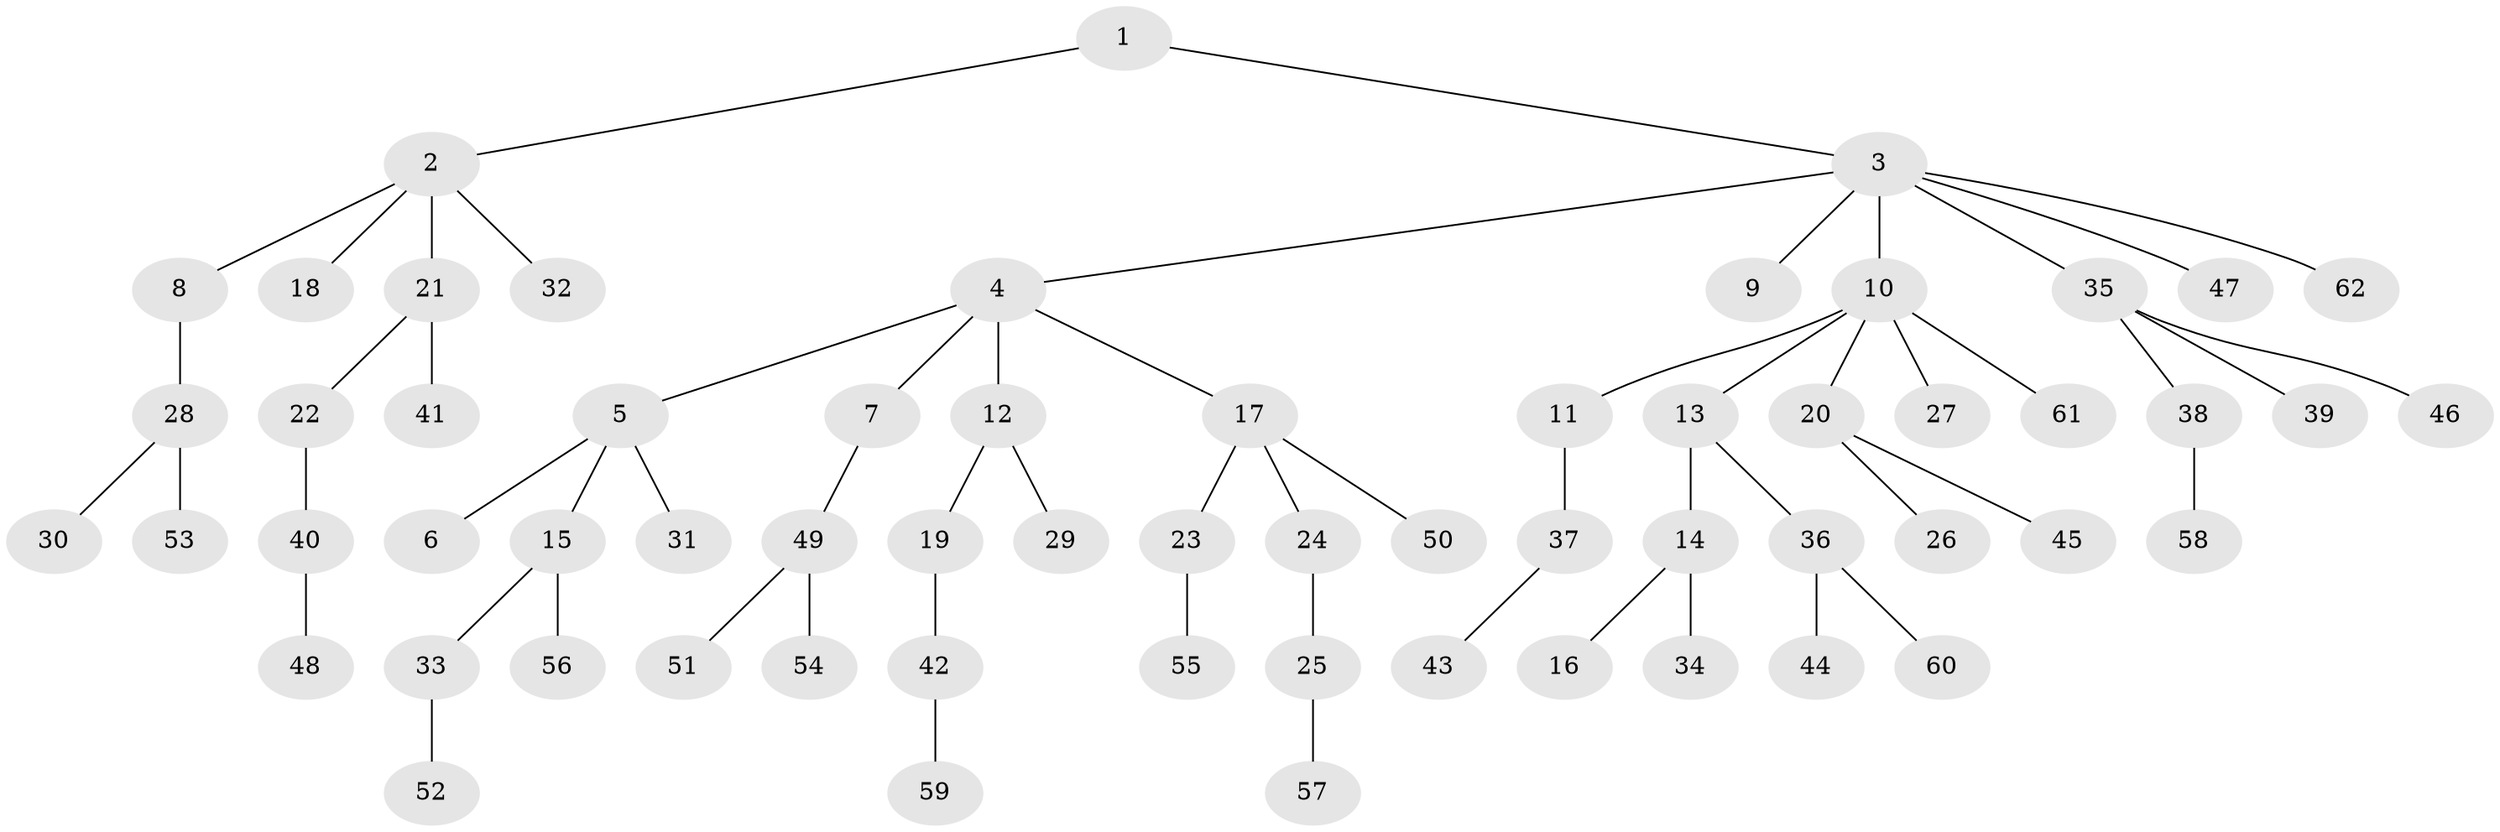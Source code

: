 // coarse degree distribution, {5: 0.022727272727272728, 10: 0.022727272727272728, 3: 0.11363636363636363, 1: 0.5681818181818182, 2: 0.22727272727272727, 7: 0.022727272727272728, 4: 0.022727272727272728}
// Generated by graph-tools (version 1.1) at 2025/42/03/06/25 10:42:02]
// undirected, 62 vertices, 61 edges
graph export_dot {
graph [start="1"]
  node [color=gray90,style=filled];
  1;
  2;
  3;
  4;
  5;
  6;
  7;
  8;
  9;
  10;
  11;
  12;
  13;
  14;
  15;
  16;
  17;
  18;
  19;
  20;
  21;
  22;
  23;
  24;
  25;
  26;
  27;
  28;
  29;
  30;
  31;
  32;
  33;
  34;
  35;
  36;
  37;
  38;
  39;
  40;
  41;
  42;
  43;
  44;
  45;
  46;
  47;
  48;
  49;
  50;
  51;
  52;
  53;
  54;
  55;
  56;
  57;
  58;
  59;
  60;
  61;
  62;
  1 -- 2;
  1 -- 3;
  2 -- 8;
  2 -- 18;
  2 -- 21;
  2 -- 32;
  3 -- 4;
  3 -- 9;
  3 -- 10;
  3 -- 35;
  3 -- 47;
  3 -- 62;
  4 -- 5;
  4 -- 7;
  4 -- 12;
  4 -- 17;
  5 -- 6;
  5 -- 15;
  5 -- 31;
  7 -- 49;
  8 -- 28;
  10 -- 11;
  10 -- 13;
  10 -- 20;
  10 -- 27;
  10 -- 61;
  11 -- 37;
  12 -- 19;
  12 -- 29;
  13 -- 14;
  13 -- 36;
  14 -- 16;
  14 -- 34;
  15 -- 33;
  15 -- 56;
  17 -- 23;
  17 -- 24;
  17 -- 50;
  19 -- 42;
  20 -- 26;
  20 -- 45;
  21 -- 22;
  21 -- 41;
  22 -- 40;
  23 -- 55;
  24 -- 25;
  25 -- 57;
  28 -- 30;
  28 -- 53;
  33 -- 52;
  35 -- 38;
  35 -- 39;
  35 -- 46;
  36 -- 44;
  36 -- 60;
  37 -- 43;
  38 -- 58;
  40 -- 48;
  42 -- 59;
  49 -- 51;
  49 -- 54;
}

